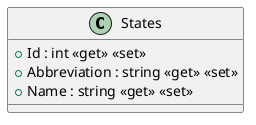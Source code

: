 @startuml
class States {
    + Id : int <<get>> <<set>>
    + Abbreviation : string <<get>> <<set>>
    + Name : string <<get>> <<set>>
}
@enduml
